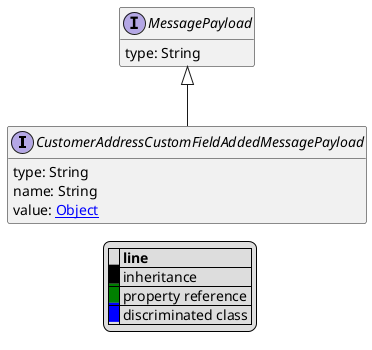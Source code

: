 @startuml

hide empty fields
hide empty methods
legend
|= |= line |
|<back:black>   </back>| inheritance |
|<back:green>   </back>| property reference |
|<back:blue>   </back>| discriminated class |
endlegend
interface CustomerAddressCustomFieldAddedMessagePayload [[CustomerAddressCustomFieldAddedMessagePayload.svg]] extends MessagePayload {
    type: String
    name: String
    value: [[Object.svg Object]]
}
interface MessagePayload [[MessagePayload.svg]]  {
    type: String
}





@enduml
